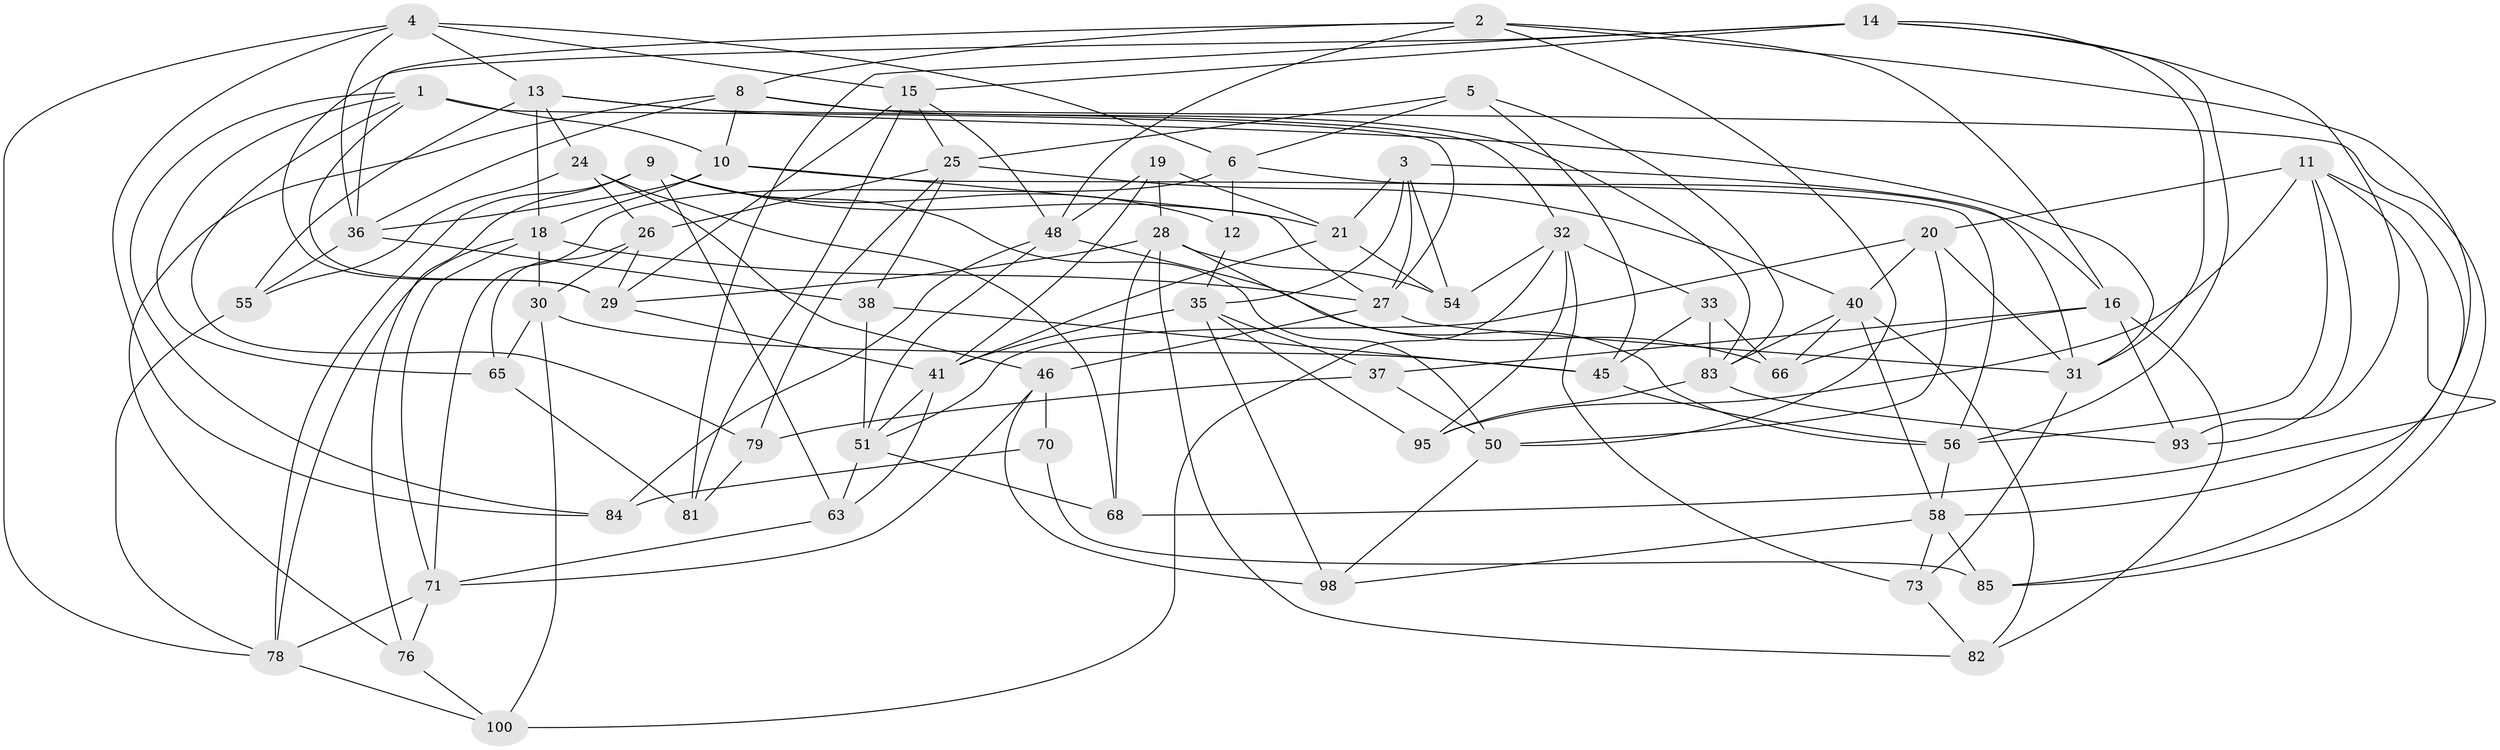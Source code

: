 // Generated by graph-tools (version 1.1) at 2025/52/02/27/25 19:52:34]
// undirected, 63 vertices, 159 edges
graph export_dot {
graph [start="1"]
  node [color=gray90,style=filled];
  1 [super="+7"];
  2 [super="+44"];
  3 [super="+97"];
  4 [super="+39"];
  5;
  6 [super="+60"];
  8 [super="+59"];
  9 [super="+77"];
  10 [super="+102"];
  11 [super="+53"];
  12;
  13 [super="+17"];
  14 [super="+34"];
  15 [super="+64"];
  16 [super="+22"];
  18 [super="+88"];
  19;
  20 [super="+72"];
  21 [super="+23"];
  24 [super="+96"];
  25 [super="+74"];
  26 [super="+57"];
  27 [super="+89"];
  28 [super="+87"];
  29 [super="+42"];
  30 [super="+52"];
  31 [super="+75"];
  32 [super="+80"];
  33;
  35 [super="+69"];
  36 [super="+43"];
  37;
  38;
  40 [super="+94"];
  41 [super="+47"];
  45 [super="+49"];
  46 [super="+91"];
  48 [super="+61"];
  50 [super="+86"];
  51 [super="+67"];
  54;
  55;
  56 [super="+62"];
  58 [super="+99"];
  63;
  65;
  66;
  68;
  70;
  71 [super="+101"];
  73;
  76;
  78 [super="+90"];
  79;
  81;
  82;
  83 [super="+92"];
  84;
  85;
  93;
  95;
  98;
  100;
  1 -- 27;
  1 -- 65;
  1 -- 84;
  1 -- 79;
  1 -- 10;
  1 -- 29;
  2 -- 16;
  2 -- 50;
  2 -- 58;
  2 -- 48;
  2 -- 36;
  2 -- 8;
  3 -- 35;
  3 -- 54;
  3 -- 31;
  3 -- 27;
  3 -- 21 [weight=2];
  4 -- 15;
  4 -- 78;
  4 -- 6;
  4 -- 13;
  4 -- 36;
  4 -- 84;
  5 -- 83;
  5 -- 25;
  5 -- 45;
  5 -- 6;
  6 -- 12 [weight=2];
  6 -- 16;
  6 -- 71;
  8 -- 85;
  8 -- 10;
  8 -- 36;
  8 -- 83;
  8 -- 76;
  9 -- 78;
  9 -- 63;
  9 -- 21;
  9 -- 76;
  9 -- 12;
  9 -- 50;
  10 -- 18;
  10 -- 56;
  10 -- 27;
  10 -- 36;
  11 -- 85;
  11 -- 93;
  11 -- 20;
  11 -- 56;
  11 -- 68;
  11 -- 95;
  12 -- 35;
  13 -- 55;
  13 -- 24;
  13 -- 32;
  13 -- 18;
  13 -- 31;
  14 -- 81;
  14 -- 93;
  14 -- 31;
  14 -- 56;
  14 -- 29;
  14 -- 15;
  15 -- 81;
  15 -- 48;
  15 -- 29;
  15 -- 25;
  16 -- 37;
  16 -- 93;
  16 -- 66;
  16 -- 82;
  18 -- 27;
  18 -- 78;
  18 -- 30;
  18 -- 71;
  19 -- 41;
  19 -- 21;
  19 -- 28;
  19 -- 48;
  20 -- 51;
  20 -- 50 [weight=2];
  20 -- 40;
  20 -- 31;
  21 -- 54;
  21 -- 41;
  24 -- 26 [weight=2];
  24 -- 68;
  24 -- 46;
  24 -- 55;
  25 -- 38;
  25 -- 40;
  25 -- 79;
  25 -- 26;
  26 -- 29;
  26 -- 30;
  26 -- 65;
  27 -- 46;
  27 -- 31;
  28 -- 29;
  28 -- 68;
  28 -- 56;
  28 -- 82;
  28 -- 54;
  29 -- 41;
  30 -- 45 [weight=2];
  30 -- 65;
  30 -- 100;
  31 -- 73;
  32 -- 73;
  32 -- 100;
  32 -- 33;
  32 -- 54;
  32 -- 95;
  33 -- 45;
  33 -- 66;
  33 -- 83;
  35 -- 98;
  35 -- 37;
  35 -- 95;
  35 -- 41;
  36 -- 38;
  36 -- 55;
  37 -- 79;
  37 -- 50;
  38 -- 51;
  38 -- 45;
  40 -- 82;
  40 -- 83;
  40 -- 58;
  40 -- 66;
  41 -- 51;
  41 -- 63;
  45 -- 56;
  46 -- 70 [weight=2];
  46 -- 98;
  46 -- 71;
  48 -- 51;
  48 -- 66;
  48 -- 84;
  50 -- 98;
  51 -- 68;
  51 -- 63;
  55 -- 78;
  56 -- 58;
  58 -- 73;
  58 -- 98;
  58 -- 85;
  63 -- 71;
  65 -- 81;
  70 -- 84;
  70 -- 85;
  71 -- 76;
  71 -- 78;
  73 -- 82;
  76 -- 100;
  78 -- 100;
  79 -- 81;
  83 -- 93;
  83 -- 95;
}
